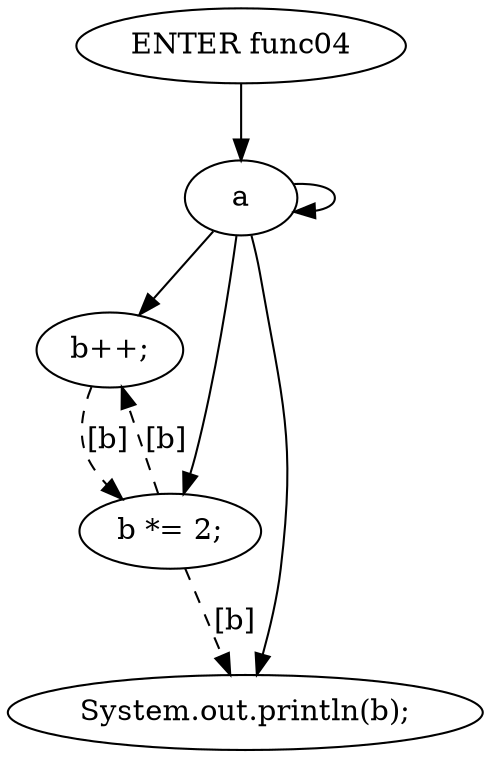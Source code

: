 digraph G {
  0 [ label="ENTER func04" ];
  2 [ label="a" ];
  3 [ label="b++;" ];
  4 [ label="b *= 2;" ];
  5 [ label="System.out.println(b);" ];
  4 -> 3 [ style="dashed" label="[b]" ];
  3 -> 4 [ style="dashed" label="[b]" ];
  4 -> 5 [ style="dashed" label="[b]" ];
  0 -> 2 [ ];
  2 -> 3 [ ];
  2 -> 4 [ ];
  2 -> 5 [ ];
  2 -> 2 [ ];
}
